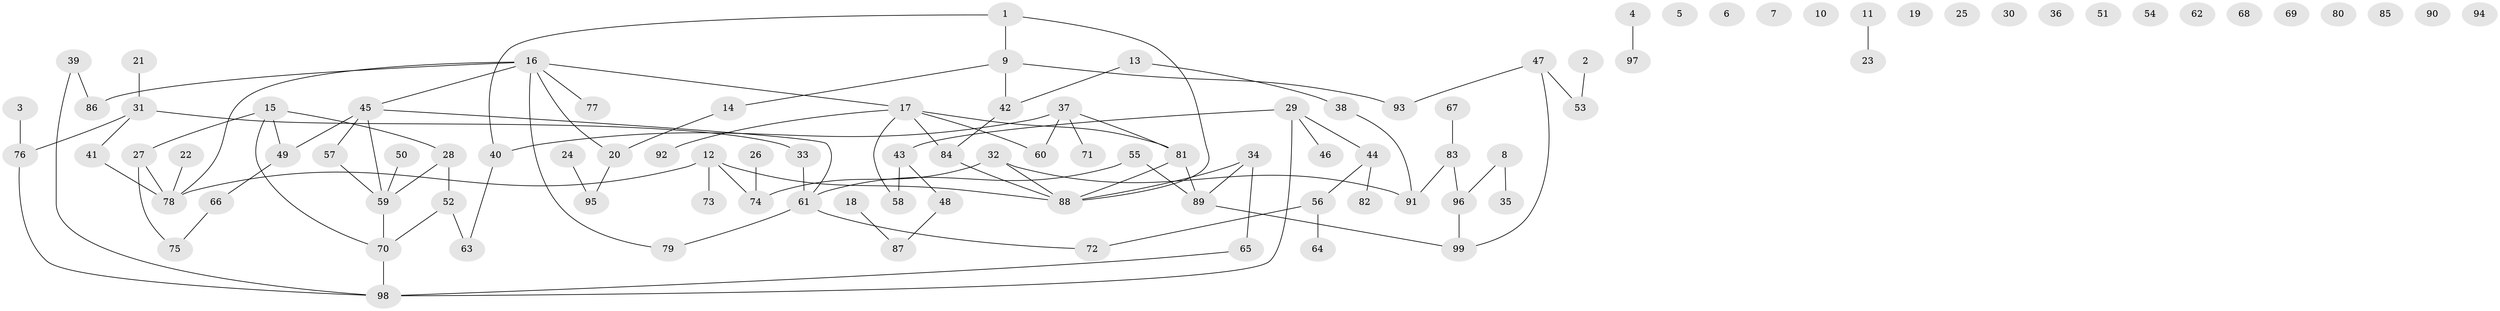 // coarse degree distribution, {4: 0.08955223880597014, 1: 0.16417910447761194, 2: 0.16417910447761194, 0: 0.2835820895522388, 5: 0.04477611940298507, 3: 0.14925373134328357, 6: 0.07462686567164178, 7: 0.029850746268656716}
// Generated by graph-tools (version 1.1) at 2025/23/03/03/25 07:23:27]
// undirected, 99 vertices, 105 edges
graph export_dot {
graph [start="1"]
  node [color=gray90,style=filled];
  1;
  2;
  3;
  4;
  5;
  6;
  7;
  8;
  9;
  10;
  11;
  12;
  13;
  14;
  15;
  16;
  17;
  18;
  19;
  20;
  21;
  22;
  23;
  24;
  25;
  26;
  27;
  28;
  29;
  30;
  31;
  32;
  33;
  34;
  35;
  36;
  37;
  38;
  39;
  40;
  41;
  42;
  43;
  44;
  45;
  46;
  47;
  48;
  49;
  50;
  51;
  52;
  53;
  54;
  55;
  56;
  57;
  58;
  59;
  60;
  61;
  62;
  63;
  64;
  65;
  66;
  67;
  68;
  69;
  70;
  71;
  72;
  73;
  74;
  75;
  76;
  77;
  78;
  79;
  80;
  81;
  82;
  83;
  84;
  85;
  86;
  87;
  88;
  89;
  90;
  91;
  92;
  93;
  94;
  95;
  96;
  97;
  98;
  99;
  1 -- 9;
  1 -- 40;
  1 -- 88;
  2 -- 53;
  3 -- 76;
  4 -- 97;
  8 -- 35;
  8 -- 96;
  9 -- 14;
  9 -- 42;
  9 -- 93;
  11 -- 23;
  12 -- 73;
  12 -- 74;
  12 -- 78;
  12 -- 88;
  13 -- 38;
  13 -- 42;
  14 -- 20;
  15 -- 27;
  15 -- 28;
  15 -- 49;
  15 -- 70;
  16 -- 17;
  16 -- 20;
  16 -- 45;
  16 -- 77;
  16 -- 78;
  16 -- 79;
  16 -- 86;
  17 -- 58;
  17 -- 60;
  17 -- 81;
  17 -- 84;
  17 -- 92;
  18 -- 87;
  20 -- 95;
  21 -- 31;
  22 -- 78;
  24 -- 95;
  26 -- 74;
  27 -- 75;
  27 -- 78;
  28 -- 52;
  28 -- 59;
  29 -- 43;
  29 -- 44;
  29 -- 46;
  29 -- 98;
  31 -- 33;
  31 -- 41;
  31 -- 76;
  32 -- 74;
  32 -- 88;
  32 -- 91;
  33 -- 61;
  34 -- 65;
  34 -- 88;
  34 -- 89;
  37 -- 40;
  37 -- 60;
  37 -- 71;
  37 -- 81;
  38 -- 91;
  39 -- 86;
  39 -- 98;
  40 -- 63;
  41 -- 78;
  42 -- 84;
  43 -- 48;
  43 -- 58;
  44 -- 56;
  44 -- 82;
  45 -- 49;
  45 -- 57;
  45 -- 59;
  45 -- 61;
  47 -- 53;
  47 -- 93;
  47 -- 99;
  48 -- 87;
  49 -- 66;
  50 -- 59;
  52 -- 63;
  52 -- 70;
  55 -- 61;
  55 -- 89;
  56 -- 64;
  56 -- 72;
  57 -- 59;
  59 -- 70;
  61 -- 72;
  61 -- 79;
  65 -- 98;
  66 -- 75;
  67 -- 83;
  70 -- 98;
  76 -- 98;
  81 -- 88;
  81 -- 89;
  83 -- 91;
  83 -- 96;
  84 -- 88;
  89 -- 99;
  96 -- 99;
}
